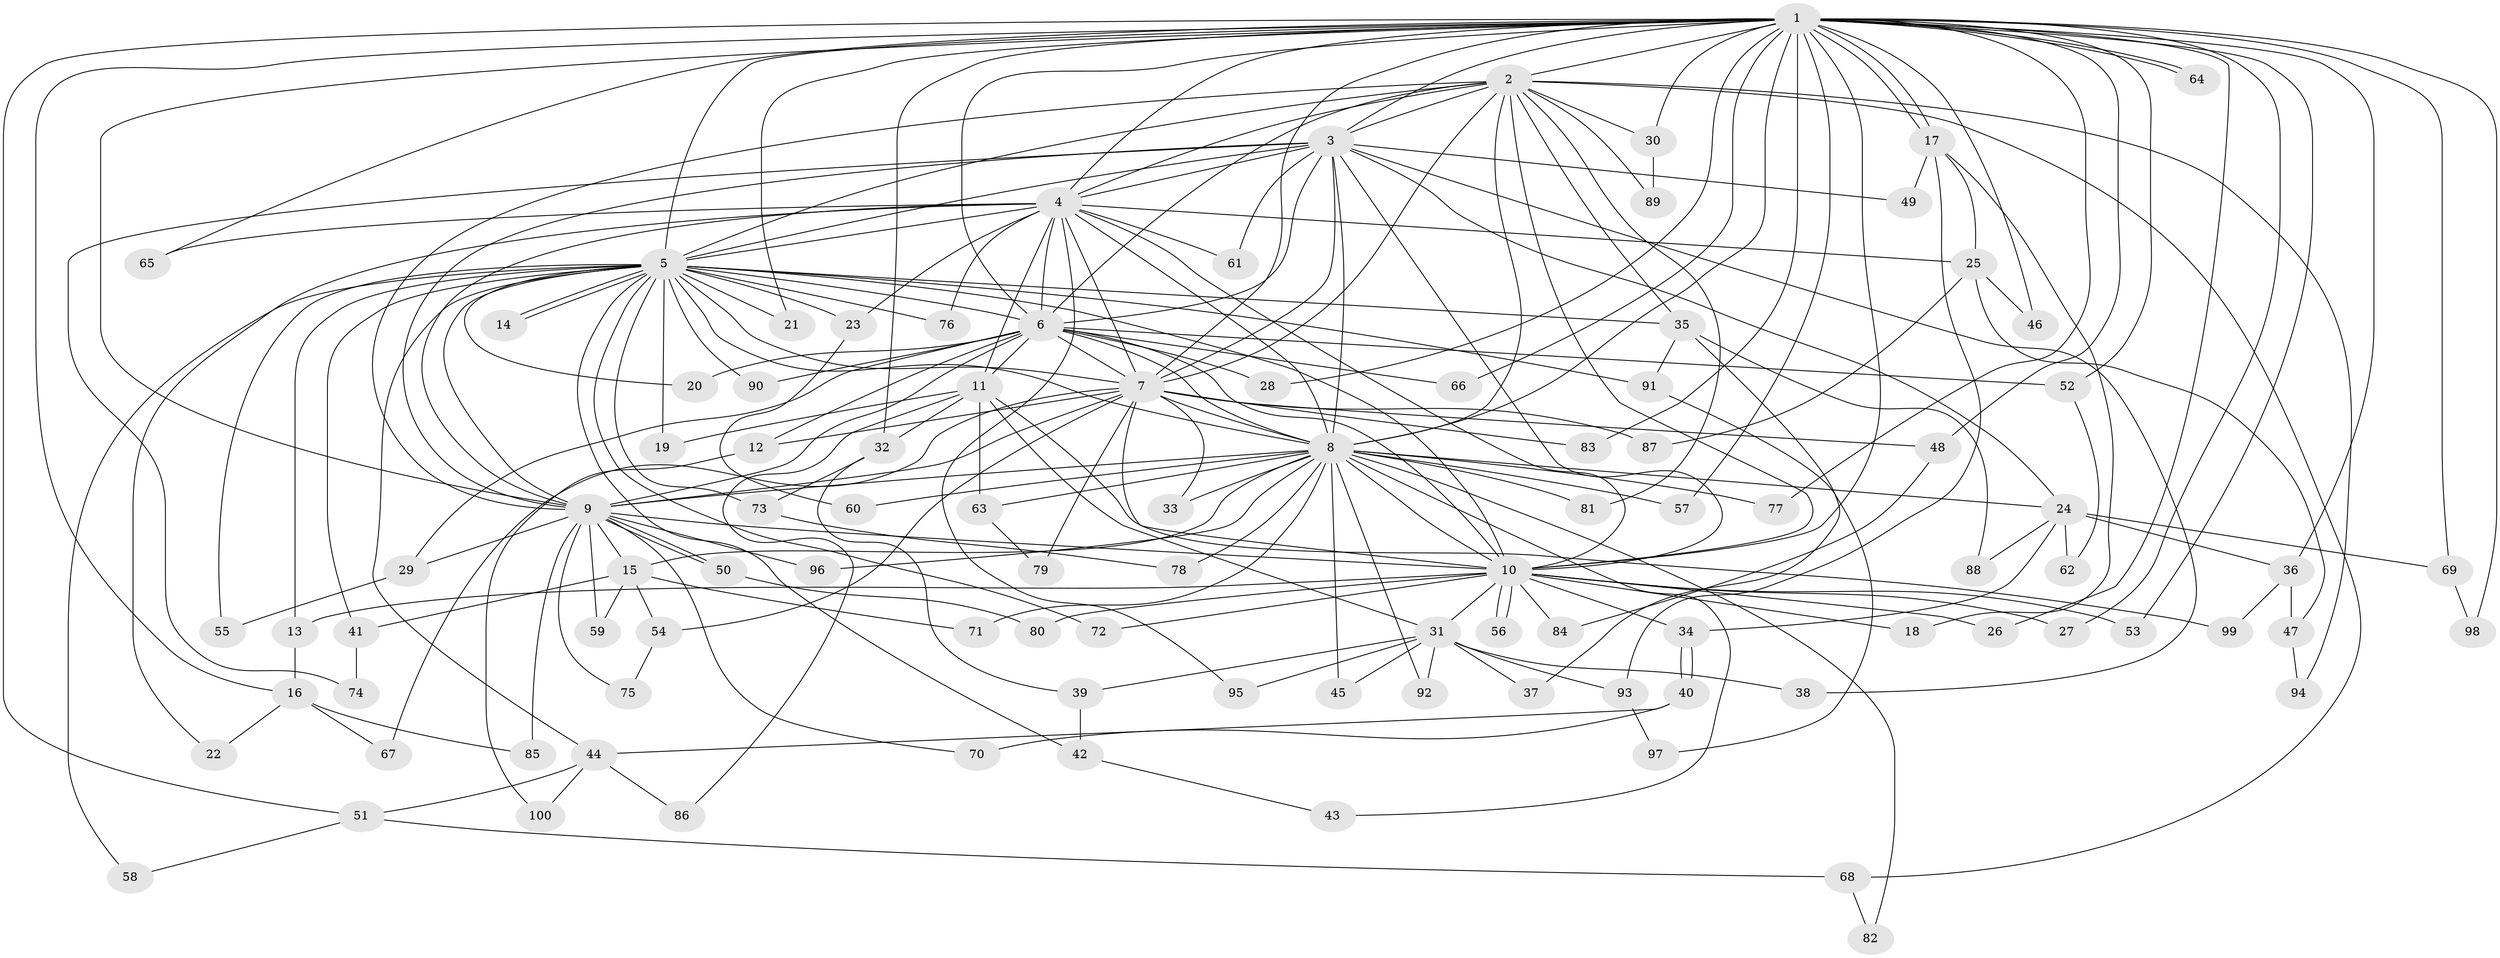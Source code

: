 // Generated by graph-tools (version 1.1) at 2025/11/02/21/25 10:11:08]
// undirected, 100 vertices, 225 edges
graph export_dot {
graph [start="1"]
  node [color=gray90,style=filled];
  1;
  2;
  3;
  4;
  5;
  6;
  7;
  8;
  9;
  10;
  11;
  12;
  13;
  14;
  15;
  16;
  17;
  18;
  19;
  20;
  21;
  22;
  23;
  24;
  25;
  26;
  27;
  28;
  29;
  30;
  31;
  32;
  33;
  34;
  35;
  36;
  37;
  38;
  39;
  40;
  41;
  42;
  43;
  44;
  45;
  46;
  47;
  48;
  49;
  50;
  51;
  52;
  53;
  54;
  55;
  56;
  57;
  58;
  59;
  60;
  61;
  62;
  63;
  64;
  65;
  66;
  67;
  68;
  69;
  70;
  71;
  72;
  73;
  74;
  75;
  76;
  77;
  78;
  79;
  80;
  81;
  82;
  83;
  84;
  85;
  86;
  87;
  88;
  89;
  90;
  91;
  92;
  93;
  94;
  95;
  96;
  97;
  98;
  99;
  100;
  1 -- 2;
  1 -- 3;
  1 -- 4;
  1 -- 5;
  1 -- 6;
  1 -- 7;
  1 -- 8;
  1 -- 9;
  1 -- 10;
  1 -- 16;
  1 -- 17;
  1 -- 17;
  1 -- 21;
  1 -- 26;
  1 -- 27;
  1 -- 28;
  1 -- 30;
  1 -- 32;
  1 -- 36;
  1 -- 46;
  1 -- 48;
  1 -- 51;
  1 -- 52;
  1 -- 53;
  1 -- 57;
  1 -- 64;
  1 -- 64;
  1 -- 65;
  1 -- 66;
  1 -- 69;
  1 -- 77;
  1 -- 83;
  1 -- 98;
  2 -- 3;
  2 -- 4;
  2 -- 5;
  2 -- 6;
  2 -- 7;
  2 -- 8;
  2 -- 9;
  2 -- 10;
  2 -- 30;
  2 -- 35;
  2 -- 68;
  2 -- 81;
  2 -- 89;
  2 -- 94;
  3 -- 4;
  3 -- 5;
  3 -- 6;
  3 -- 7;
  3 -- 8;
  3 -- 9;
  3 -- 10;
  3 -- 24;
  3 -- 38;
  3 -- 49;
  3 -- 61;
  3 -- 74;
  4 -- 5;
  4 -- 6;
  4 -- 7;
  4 -- 8;
  4 -- 9;
  4 -- 10;
  4 -- 11;
  4 -- 22;
  4 -- 23;
  4 -- 25;
  4 -- 61;
  4 -- 65;
  4 -- 76;
  4 -- 95;
  5 -- 6;
  5 -- 7;
  5 -- 8;
  5 -- 9;
  5 -- 10;
  5 -- 13;
  5 -- 14;
  5 -- 14;
  5 -- 19;
  5 -- 20;
  5 -- 21;
  5 -- 23;
  5 -- 35;
  5 -- 41;
  5 -- 42;
  5 -- 44;
  5 -- 55;
  5 -- 58;
  5 -- 72;
  5 -- 73;
  5 -- 76;
  5 -- 90;
  5 -- 91;
  6 -- 7;
  6 -- 8;
  6 -- 9;
  6 -- 10;
  6 -- 11;
  6 -- 12;
  6 -- 20;
  6 -- 28;
  6 -- 29;
  6 -- 52;
  6 -- 66;
  6 -- 90;
  7 -- 8;
  7 -- 9;
  7 -- 10;
  7 -- 12;
  7 -- 33;
  7 -- 48;
  7 -- 54;
  7 -- 67;
  7 -- 79;
  7 -- 83;
  7 -- 87;
  8 -- 9;
  8 -- 10;
  8 -- 15;
  8 -- 24;
  8 -- 33;
  8 -- 43;
  8 -- 45;
  8 -- 57;
  8 -- 60;
  8 -- 63;
  8 -- 71;
  8 -- 77;
  8 -- 78;
  8 -- 81;
  8 -- 82;
  8 -- 92;
  8 -- 96;
  9 -- 10;
  9 -- 15;
  9 -- 29;
  9 -- 50;
  9 -- 50;
  9 -- 59;
  9 -- 70;
  9 -- 75;
  9 -- 85;
  9 -- 96;
  10 -- 13;
  10 -- 18;
  10 -- 26;
  10 -- 27;
  10 -- 31;
  10 -- 34;
  10 -- 53;
  10 -- 56;
  10 -- 56;
  10 -- 72;
  10 -- 80;
  10 -- 84;
  11 -- 19;
  11 -- 31;
  11 -- 32;
  11 -- 63;
  11 -- 86;
  11 -- 99;
  12 -- 100;
  13 -- 16;
  15 -- 41;
  15 -- 54;
  15 -- 59;
  15 -- 71;
  16 -- 22;
  16 -- 67;
  16 -- 85;
  17 -- 18;
  17 -- 25;
  17 -- 49;
  17 -- 93;
  23 -- 60;
  24 -- 34;
  24 -- 36;
  24 -- 62;
  24 -- 69;
  24 -- 88;
  25 -- 46;
  25 -- 47;
  25 -- 87;
  29 -- 55;
  30 -- 89;
  31 -- 37;
  31 -- 38;
  31 -- 39;
  31 -- 45;
  31 -- 92;
  31 -- 93;
  31 -- 95;
  32 -- 39;
  32 -- 73;
  34 -- 40;
  34 -- 40;
  35 -- 37;
  35 -- 88;
  35 -- 91;
  36 -- 47;
  36 -- 99;
  39 -- 42;
  40 -- 44;
  40 -- 70;
  41 -- 74;
  42 -- 43;
  44 -- 51;
  44 -- 86;
  44 -- 100;
  47 -- 94;
  48 -- 84;
  50 -- 80;
  51 -- 58;
  51 -- 68;
  52 -- 62;
  54 -- 75;
  63 -- 79;
  68 -- 82;
  69 -- 98;
  73 -- 78;
  91 -- 97;
  93 -- 97;
}
